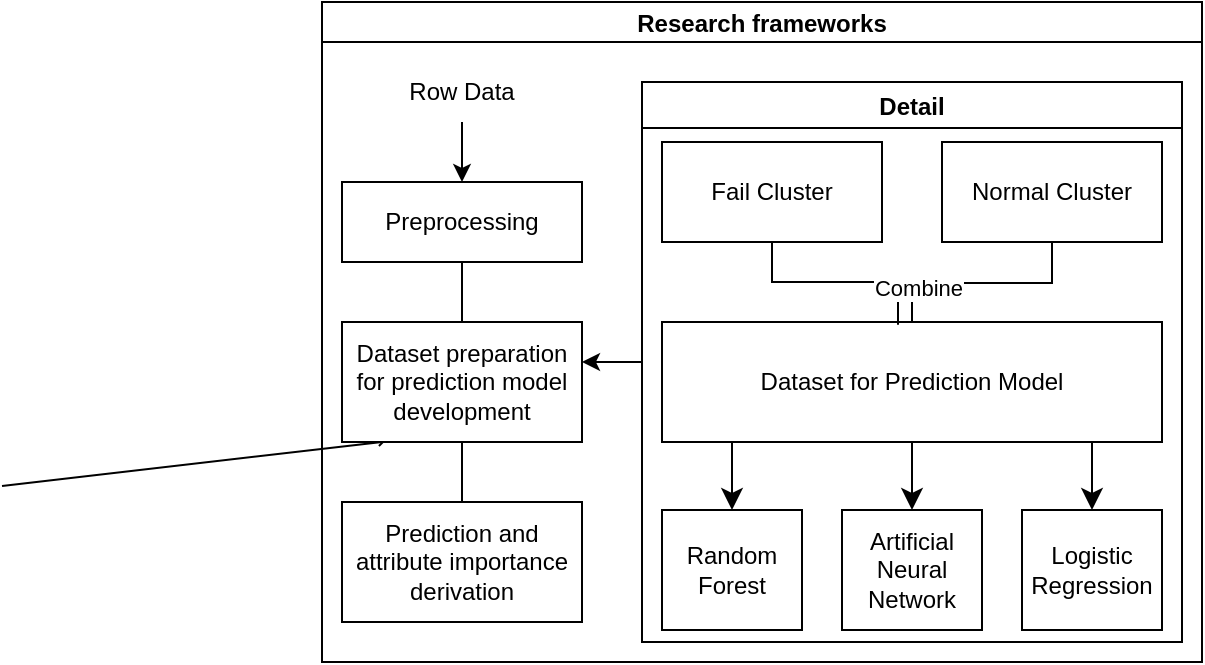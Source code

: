 <mxfile version="24.0.5" type="github">
  <diagram id="C5RBs43oDa-KdzZeNtuy" name="Page-1">
    <mxGraphModel dx="1034" dy="420" grid="1" gridSize="10" guides="1" tooltips="1" connect="1" arrows="1" fold="1" page="1" pageScale="1" pageWidth="827" pageHeight="1169" math="0" shadow="0">
      <root>
        <mxCell id="WIyWlLk6GJQsqaUBKTNV-0" />
        <mxCell id="WIyWlLk6GJQsqaUBKTNV-1" parent="WIyWlLk6GJQsqaUBKTNV-0" />
        <mxCell id="M38hOtO07ZCAKe6tbsHD-31" value="" style="endArrow=none;html=1;rounded=0;entryX=0.225;entryY=-0.192;entryDx=0;entryDy=0;entryPerimeter=0;" parent="WIyWlLk6GJQsqaUBKTNV-1" target="M38hOtO07ZCAKe6tbsHD-24" edge="1">
          <mxGeometry width="50" height="50" relative="1" as="geometry">
            <mxPoint x="388.481" y="352" as="sourcePoint" />
            <mxPoint x="440" y="300" as="targetPoint" />
          </mxGeometry>
        </mxCell>
        <mxCell id="M38hOtO07ZCAKe6tbsHD-32" value="" style="endArrow=none;html=1;rounded=0;entryX=0.875;entryY=1.063;entryDx=0;entryDy=0;entryPerimeter=0;" parent="WIyWlLk6GJQsqaUBKTNV-1" source="M38hOtO07ZCAKe6tbsHD-28" edge="1">
          <mxGeometry width="50" height="50" relative="1" as="geometry">
            <mxPoint x="390" y="350" as="sourcePoint" />
            <mxPoint x="200" y="372.016" as="targetPoint" />
          </mxGeometry>
        </mxCell>
        <mxCell id="W1VCZQiXazm9zitySMs5-11" value="Research frameworks" style="swimlane;startSize=20;horizontal=1;containerType=tree;" vertex="1" parent="WIyWlLk6GJQsqaUBKTNV-1">
          <mxGeometry x="360" y="130" width="440" height="330" as="geometry" />
        </mxCell>
        <mxCell id="W1VCZQiXazm9zitySMs5-12" value="" style="edgeStyle=elbowEdgeStyle;elbow=vertical;sourcePerimeterSpacing=0;targetPerimeterSpacing=0;startArrow=none;endArrow=none;rounded=0;curved=0;" edge="1" parent="W1VCZQiXazm9zitySMs5-11" source="W1VCZQiXazm9zitySMs5-13" target="W1VCZQiXazm9zitySMs5-14">
          <mxGeometry relative="1" as="geometry" />
        </mxCell>
        <mxCell id="W1VCZQiXazm9zitySMs5-13" value="Preprocessing" style="whiteSpace=wrap;html=1;treeFolding=1;treeMoving=1;newEdgeStyle={&quot;edgeStyle&quot;:&quot;elbowEdgeStyle&quot;,&quot;startArrow&quot;:&quot;none&quot;,&quot;endArrow&quot;:&quot;none&quot;};" vertex="1" parent="W1VCZQiXazm9zitySMs5-11">
          <mxGeometry x="10" y="90" width="120" height="40" as="geometry" />
        </mxCell>
        <mxCell id="W1VCZQiXazm9zitySMs5-15" style="edgeStyle=elbowEdgeStyle;rounded=0;orthogonalLoop=1;jettySize=auto;html=1;startArrow=none;endArrow=none;entryX=0.5;entryY=0;entryDx=0;entryDy=0;" edge="1" parent="W1VCZQiXazm9zitySMs5-11" source="W1VCZQiXazm9zitySMs5-14" target="W1VCZQiXazm9zitySMs5-16">
          <mxGeometry relative="1" as="geometry">
            <mxPoint x="74" y="230" as="targetPoint" />
          </mxGeometry>
        </mxCell>
        <mxCell id="W1VCZQiXazm9zitySMs5-14" value="Dataset preparation for prediction model development" style="whiteSpace=wrap;html=1;treeFolding=1;treeMoving=1;newEdgeStyle={&quot;edgeStyle&quot;:&quot;elbowEdgeStyle&quot;,&quot;startArrow&quot;:&quot;none&quot;,&quot;endArrow&quot;:&quot;none&quot;};" vertex="1" parent="W1VCZQiXazm9zitySMs5-11">
          <mxGeometry x="10" y="160" width="120" height="60" as="geometry" />
        </mxCell>
        <mxCell id="W1VCZQiXazm9zitySMs5-16" value="Prediction and attribute importance derivation" style="whiteSpace=wrap;html=1;treeFolding=1;treeMoving=1;newEdgeStyle={&quot;edgeStyle&quot;:&quot;elbowEdgeStyle&quot;,&quot;startArrow&quot;:&quot;none&quot;,&quot;endArrow&quot;:&quot;none&quot;};" vertex="1" parent="W1VCZQiXazm9zitySMs5-11">
          <mxGeometry x="10" y="250" width="120" height="60" as="geometry" />
        </mxCell>
        <mxCell id="W1VCZQiXazm9zitySMs5-18" style="edgeStyle=orthogonalEdgeStyle;rounded=0;orthogonalLoop=1;jettySize=auto;html=1;exitX=0.5;exitY=1;exitDx=0;exitDy=0;entryX=0.5;entryY=0;entryDx=0;entryDy=0;" edge="1" parent="W1VCZQiXazm9zitySMs5-11" source="W1VCZQiXazm9zitySMs5-17" target="W1VCZQiXazm9zitySMs5-13">
          <mxGeometry relative="1" as="geometry">
            <mxPoint x="70" y="70" as="targetPoint" />
            <Array as="points">
              <mxPoint x="70" y="60" />
              <mxPoint x="70" y="60" />
            </Array>
          </mxGeometry>
        </mxCell>
        <mxCell id="W1VCZQiXazm9zitySMs5-17" value="Row Data" style="text;html=1;align=center;verticalAlign=middle;whiteSpace=wrap;rounded=0;" vertex="1" parent="W1VCZQiXazm9zitySMs5-11">
          <mxGeometry x="40" y="30" width="60" height="30" as="geometry" />
        </mxCell>
        <mxCell id="W1VCZQiXazm9zitySMs5-33" style="edgeStyle=orthogonalEdgeStyle;rounded=0;orthogonalLoop=1;jettySize=auto;html=1;" edge="1" parent="W1VCZQiXazm9zitySMs5-11" source="W1VCZQiXazm9zitySMs5-23">
          <mxGeometry relative="1" as="geometry">
            <mxPoint x="130.0" y="180" as="targetPoint" />
          </mxGeometry>
        </mxCell>
        <mxCell id="W1VCZQiXazm9zitySMs5-23" value="Detail" style="swimlane;" vertex="1" parent="W1VCZQiXazm9zitySMs5-11">
          <mxGeometry x="160" y="40" width="270" height="280" as="geometry" />
        </mxCell>
        <mxCell id="W1VCZQiXazm9zitySMs5-30" style="edgeStyle=elbowEdgeStyle;rounded=0;orthogonalLoop=1;jettySize=auto;html=1;startArrow=none;endArrow=none;entryX=0.5;entryY=0;entryDx=0;entryDy=0;elbow=vertical;" edge="1" parent="W1VCZQiXazm9zitySMs5-23" source="W1VCZQiXazm9zitySMs5-25" target="W1VCZQiXazm9zitySMs5-28">
          <mxGeometry relative="1" as="geometry" />
        </mxCell>
        <UserObject label="Fail Cluster" treeRoot="1" id="W1VCZQiXazm9zitySMs5-25">
          <mxCell style="whiteSpace=wrap;html=1;align=center;treeFolding=1;treeMoving=1;newEdgeStyle={&quot;edgeStyle&quot;:&quot;elbowEdgeStyle&quot;,&quot;startArrow&quot;:&quot;none&quot;,&quot;endArrow&quot;:&quot;none&quot;};" vertex="1" parent="W1VCZQiXazm9zitySMs5-23">
            <mxGeometry x="10" y="30" width="110" height="50" as="geometry" />
          </mxCell>
        </UserObject>
        <UserObject label="Normal Cluster" treeRoot="1" id="W1VCZQiXazm9zitySMs5-27">
          <mxCell style="whiteSpace=wrap;html=1;align=center;treeFolding=1;treeMoving=1;newEdgeStyle={&quot;edgeStyle&quot;:&quot;elbowEdgeStyle&quot;,&quot;startArrow&quot;:&quot;none&quot;,&quot;endArrow&quot;:&quot;none&quot;};" vertex="1" parent="W1VCZQiXazm9zitySMs5-23">
            <mxGeometry x="150" y="30" width="110" height="50" as="geometry" />
          </mxCell>
        </UserObject>
        <UserObject label="Dataset for Prediction Model" treeRoot="1" id="W1VCZQiXazm9zitySMs5-28">
          <mxCell style="whiteSpace=wrap;html=1;align=center;treeFolding=1;treeMoving=1;newEdgeStyle={&quot;edgeStyle&quot;:&quot;elbowEdgeStyle&quot;,&quot;startArrow&quot;:&quot;none&quot;,&quot;endArrow&quot;:&quot;none&quot;};" vertex="1" parent="W1VCZQiXazm9zitySMs5-23">
            <mxGeometry x="10" y="120" width="250" height="60" as="geometry" />
          </mxCell>
        </UserObject>
        <mxCell id="W1VCZQiXazm9zitySMs5-31" style="edgeStyle=elbowEdgeStyle;rounded=0;orthogonalLoop=1;jettySize=auto;html=1;startArrow=none;endArrow=none;entryX=0.472;entryY=0.022;entryDx=0;entryDy=0;entryPerimeter=0;elbow=vertical;" edge="1" parent="W1VCZQiXazm9zitySMs5-23" source="W1VCZQiXazm9zitySMs5-27" target="W1VCZQiXazm9zitySMs5-28">
          <mxGeometry relative="1" as="geometry" />
        </mxCell>
        <mxCell id="W1VCZQiXazm9zitySMs5-32" value="Combine" style="edgeLabel;html=1;align=center;verticalAlign=middle;resizable=0;points=[];" vertex="1" connectable="0" parent="W1VCZQiXazm9zitySMs5-31">
          <mxGeometry x="0.482" y="2" relative="1" as="geometry">
            <mxPoint as="offset" />
          </mxGeometry>
        </mxCell>
        <UserObject label="Random Forest" treeRoot="1" id="W1VCZQiXazm9zitySMs5-35">
          <mxCell style="whiteSpace=wrap;html=1;align=center;treeFolding=1;treeMoving=1;newEdgeStyle={&quot;edgeStyle&quot;:&quot;elbowEdgeStyle&quot;,&quot;startArrow&quot;:&quot;none&quot;,&quot;endArrow&quot;:&quot;none&quot;};" vertex="1" parent="W1VCZQiXazm9zitySMs5-23">
            <mxGeometry x="10" y="214" width="70" height="60" as="geometry" />
          </mxCell>
        </UserObject>
        <UserObject label="Artificial Neural Network" treeRoot="1" id="W1VCZQiXazm9zitySMs5-36">
          <mxCell style="whiteSpace=wrap;html=1;align=center;treeFolding=1;treeMoving=1;newEdgeStyle={&quot;edgeStyle&quot;:&quot;elbowEdgeStyle&quot;,&quot;startArrow&quot;:&quot;none&quot;,&quot;endArrow&quot;:&quot;none&quot;};" vertex="1" parent="W1VCZQiXazm9zitySMs5-23">
            <mxGeometry x="100" y="214" width="70" height="60" as="geometry" />
          </mxCell>
        </UserObject>
        <UserObject label="Logistic Regression" treeRoot="1" id="W1VCZQiXazm9zitySMs5-37">
          <mxCell style="whiteSpace=wrap;html=1;align=center;treeFolding=1;treeMoving=1;newEdgeStyle={&quot;edgeStyle&quot;:&quot;elbowEdgeStyle&quot;,&quot;startArrow&quot;:&quot;none&quot;,&quot;endArrow&quot;:&quot;none&quot;};" vertex="1" parent="W1VCZQiXazm9zitySMs5-23">
            <mxGeometry x="190" y="214" width="70" height="60" as="geometry" />
          </mxCell>
        </UserObject>
        <mxCell id="W1VCZQiXazm9zitySMs5-48" value="" style="edgeStyle=segmentEdgeStyle;endArrow=classic;html=1;curved=0;rounded=0;endSize=8;startSize=8;exitX=0.5;exitY=1;exitDx=0;exitDy=0;entryX=0.5;entryY=0;entryDx=0;entryDy=0;" edge="1" parent="W1VCZQiXazm9zitySMs5-23" source="W1VCZQiXazm9zitySMs5-28" target="W1VCZQiXazm9zitySMs5-36">
          <mxGeometry width="50" height="50" relative="1" as="geometry">
            <mxPoint x="180" y="210" as="sourcePoint" />
            <mxPoint x="230" y="160" as="targetPoint" />
          </mxGeometry>
        </mxCell>
        <mxCell id="W1VCZQiXazm9zitySMs5-49" value="" style="edgeStyle=segmentEdgeStyle;endArrow=classic;html=1;curved=0;rounded=0;endSize=8;startSize=8;exitX=0.5;exitY=1;exitDx=0;exitDy=0;entryX=0.5;entryY=0;entryDx=0;entryDy=0;" edge="1" parent="W1VCZQiXazm9zitySMs5-23" source="W1VCZQiXazm9zitySMs5-28" target="W1VCZQiXazm9zitySMs5-37">
          <mxGeometry width="50" height="50" relative="1" as="geometry">
            <mxPoint x="145" y="190" as="sourcePoint" />
            <mxPoint x="145" y="224" as="targetPoint" />
          </mxGeometry>
        </mxCell>
        <mxCell id="W1VCZQiXazm9zitySMs5-50" value="" style="edgeStyle=segmentEdgeStyle;endArrow=classic;html=1;curved=0;rounded=0;endSize=8;startSize=8;exitX=0.5;exitY=1;exitDx=0;exitDy=0;entryX=0.5;entryY=0;entryDx=0;entryDy=0;" edge="1" parent="W1VCZQiXazm9zitySMs5-23" source="W1VCZQiXazm9zitySMs5-28" target="W1VCZQiXazm9zitySMs5-35">
          <mxGeometry width="50" height="50" relative="1" as="geometry">
            <mxPoint x="145" y="190" as="sourcePoint" />
            <mxPoint x="235" y="224" as="targetPoint" />
          </mxGeometry>
        </mxCell>
      </root>
    </mxGraphModel>
  </diagram>
</mxfile>

